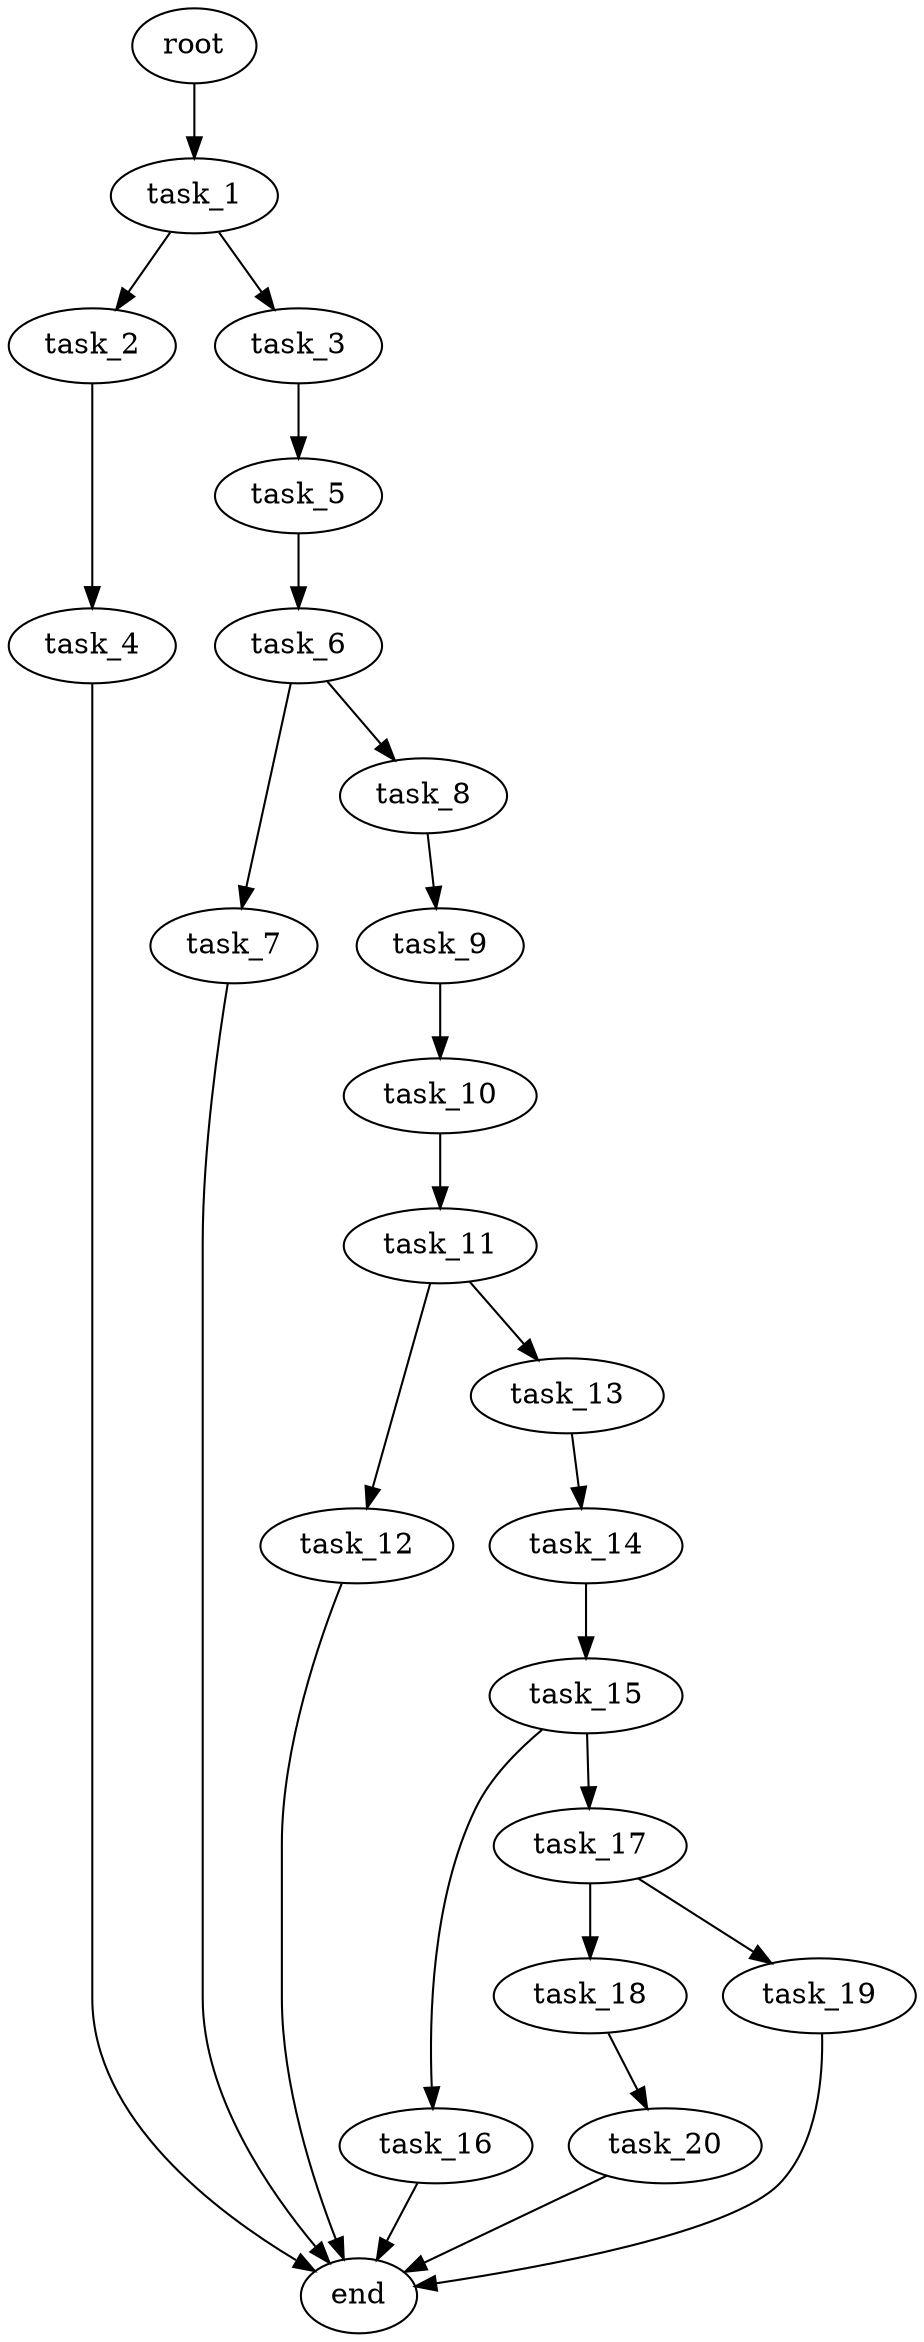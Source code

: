 digraph G {
  root [size="0.000000e+00"];
  task_1 [size="9.027869e+09"];
  task_2 [size="7.143343e+09"];
  task_3 [size="5.021513e+09"];
  task_4 [size="9.004650e+09"];
  task_5 [size="8.004703e+09"];
  task_6 [size="6.775671e+09"];
  task_7 [size="6.203111e+09"];
  task_8 [size="1.203698e+09"];
  task_9 [size="7.572130e+09"];
  task_10 [size="1.729617e+09"];
  task_11 [size="9.843696e+09"];
  task_12 [size="9.721677e+09"];
  task_13 [size="8.084799e+09"];
  task_14 [size="1.262734e+09"];
  task_15 [size="4.234326e+09"];
  task_16 [size="9.882811e+09"];
  task_17 [size="4.354497e+09"];
  task_18 [size="9.972695e+09"];
  task_19 [size="6.272635e+09"];
  task_20 [size="8.341247e+09"];
  end [size="0.000000e+00"];

  root -> task_1 [size="1.000000e-12"];
  task_1 -> task_2 [size="7.143343e+08"];
  task_1 -> task_3 [size="5.021513e+08"];
  task_2 -> task_4 [size="9.004650e+08"];
  task_3 -> task_5 [size="8.004703e+08"];
  task_4 -> end [size="1.000000e-12"];
  task_5 -> task_6 [size="6.775671e+08"];
  task_6 -> task_7 [size="6.203111e+08"];
  task_6 -> task_8 [size="1.203698e+08"];
  task_7 -> end [size="1.000000e-12"];
  task_8 -> task_9 [size="7.572130e+08"];
  task_9 -> task_10 [size="1.729617e+08"];
  task_10 -> task_11 [size="9.843696e+08"];
  task_11 -> task_12 [size="9.721677e+08"];
  task_11 -> task_13 [size="8.084799e+08"];
  task_12 -> end [size="1.000000e-12"];
  task_13 -> task_14 [size="1.262734e+08"];
  task_14 -> task_15 [size="4.234326e+08"];
  task_15 -> task_16 [size="9.882811e+08"];
  task_15 -> task_17 [size="4.354497e+08"];
  task_16 -> end [size="1.000000e-12"];
  task_17 -> task_18 [size="9.972695e+08"];
  task_17 -> task_19 [size="6.272635e+08"];
  task_18 -> task_20 [size="8.341247e+08"];
  task_19 -> end [size="1.000000e-12"];
  task_20 -> end [size="1.000000e-12"];
}
